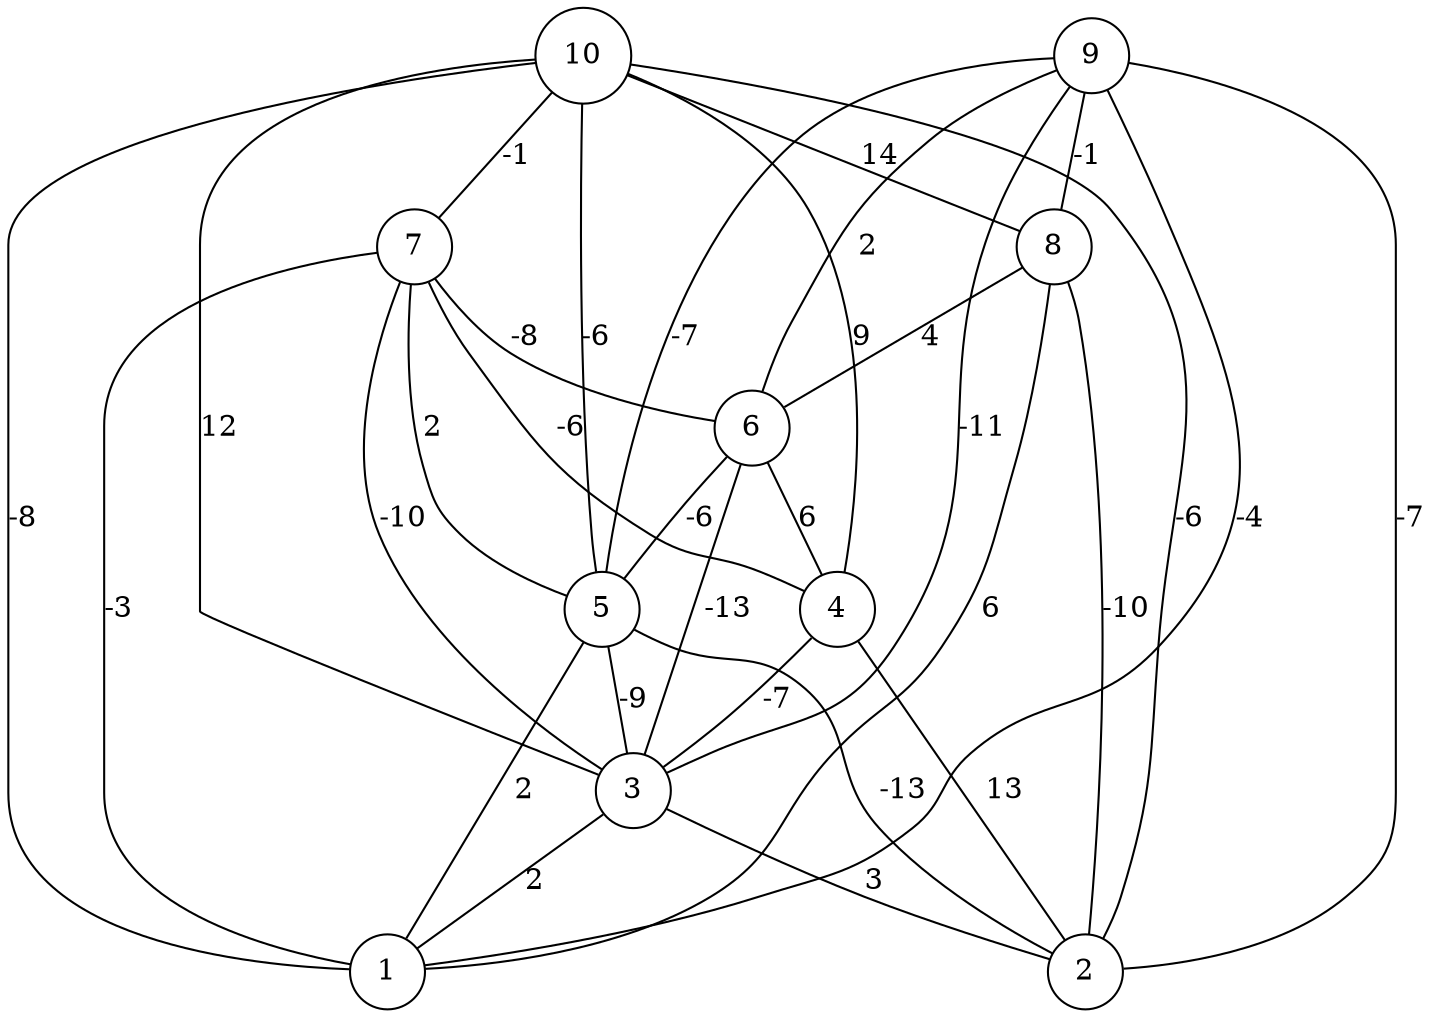 graph { 
	 fontname="Helvetica,Arial,sans-serif" 
	 node [shape = circle]; 
	 10 -- 1 [label = "-8"];
	 10 -- 2 [label = "-6"];
	 10 -- 3 [label = "12"];
	 10 -- 4 [label = "9"];
	 10 -- 5 [label = "-6"];
	 10 -- 7 [label = "-1"];
	 10 -- 8 [label = "14"];
	 9 -- 1 [label = "-4"];
	 9 -- 2 [label = "-7"];
	 9 -- 3 [label = "-11"];
	 9 -- 5 [label = "-7"];
	 9 -- 6 [label = "2"];
	 9 -- 8 [label = "-1"];
	 8 -- 1 [label = "6"];
	 8 -- 2 [label = "-10"];
	 8 -- 6 [label = "4"];
	 7 -- 1 [label = "-3"];
	 7 -- 3 [label = "-10"];
	 7 -- 4 [label = "-6"];
	 7 -- 5 [label = "2"];
	 7 -- 6 [label = "-8"];
	 6 -- 3 [label = "-13"];
	 6 -- 4 [label = "6"];
	 6 -- 5 [label = "-6"];
	 5 -- 1 [label = "2"];
	 5 -- 2 [label = "-13"];
	 5 -- 3 [label = "-9"];
	 4 -- 2 [label = "13"];
	 4 -- 3 [label = "-7"];
	 3 -- 1 [label = "2"];
	 3 -- 2 [label = "3"];
	 1;
	 2;
	 3;
	 4;
	 5;
	 6;
	 7;
	 8;
	 9;
	 10;
}
